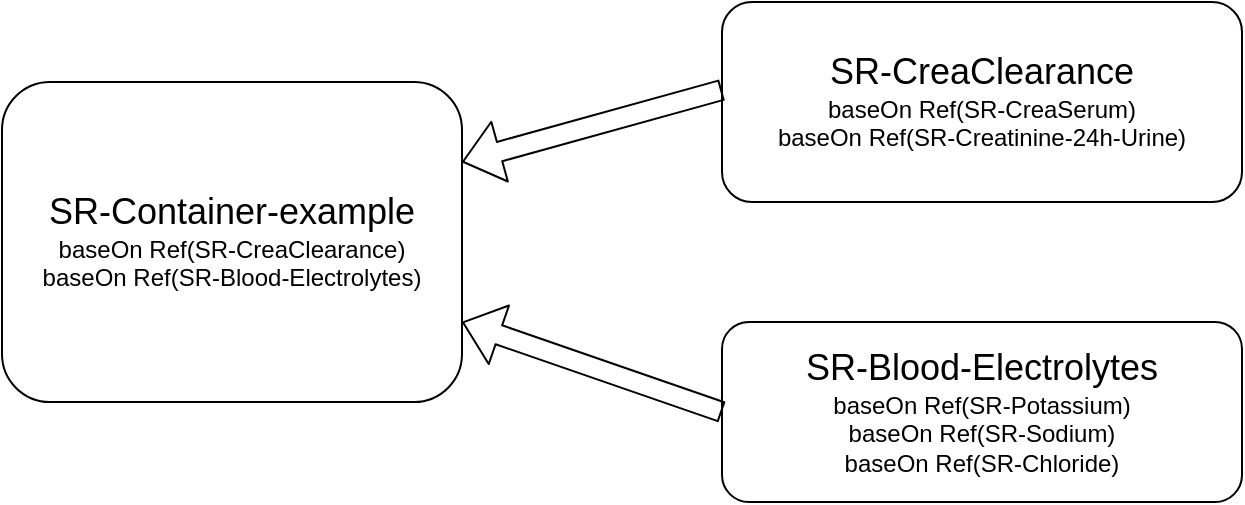 <mxfile version="12.2.4" pages="1"><diagram id="YMlq_rpiPk_4NpgGxUaE" name="Page-1"><mxGraphModel dx="865" dy="603" grid="1" gridSize="10" guides="1" tooltips="1" connect="1" arrows="1" fold="1" page="1" pageScale="1" pageWidth="827" pageHeight="1169" math="0" shadow="0"><root><mxCell id="0"/><mxCell id="1" parent="0"/><mxCell id="l0slOjgd0Ivm4ni68OgV-1" value="&lt;font style=&quot;font-size: 18px&quot;&gt;SR-Container-example&lt;br&gt;&lt;/font&gt;baseOn Ref(SR-CreaClearance)&lt;br&gt;baseOn Ref(SR-Blood-Electrolytes)" style="rounded=1;whiteSpace=wrap;html=1;" parent="1" vertex="1"><mxGeometry x="40" y="80" width="230" height="160" as="geometry"/></mxCell><mxCell id="l0slOjgd0Ivm4ni68OgV-2" value="&lt;font style=&quot;font-size: 18px&quot;&gt;SR-Blood-Electrolytes&lt;br&gt;&lt;/font&gt;baseOn Ref(SR-Potassium)&lt;br&gt;baseOn Ref(SR-Sodium)&lt;br&gt;baseOn Ref(SR-Chloride)" style="rounded=1;whiteSpace=wrap;html=1;" parent="1" vertex="1"><mxGeometry x="400" y="200" width="260" height="90" as="geometry"/></mxCell><mxCell id="l0slOjgd0Ivm4ni68OgV-3" value="&lt;font style=&quot;font-size: 18px&quot;&gt;SR-CreaClearance&lt;br&gt;&lt;/font&gt;baseOn Ref(SR-CreaSerum)&lt;br&gt;baseOn Ref(SR-Creatinine-24h-Urine)" style="rounded=1;whiteSpace=wrap;html=1;" parent="1" vertex="1"><mxGeometry x="400" y="40" width="260" height="100" as="geometry"/></mxCell><mxCell id="l0slOjgd0Ivm4ni68OgV-4" value="" style="shape=flexArrow;endArrow=classic;html=1;entryX=1;entryY=0.25;entryDx=0;entryDy=0;exitX=0;exitY=0.44;exitDx=0;exitDy=0;exitPerimeter=0;" parent="1" source="l0slOjgd0Ivm4ni68OgV-3" target="l0slOjgd0Ivm4ni68OgV-1" edge="1"><mxGeometry width="50" height="50" relative="1" as="geometry"><mxPoint x="390" y="90" as="sourcePoint"/><mxPoint x="340" y="50" as="targetPoint"/></mxGeometry></mxCell><mxCell id="l0slOjgd0Ivm4ni68OgV-5" value="" style="shape=flexArrow;endArrow=classic;html=1;exitX=0;exitY=0.5;exitDx=0;exitDy=0;entryX=1;entryY=0.75;entryDx=0;entryDy=0;" parent="1" source="l0slOjgd0Ivm4ni68OgV-2" target="l0slOjgd0Ivm4ni68OgV-1" edge="1"><mxGeometry width="50" height="50" relative="1" as="geometry"><mxPoint x="290" y="240" as="sourcePoint"/><mxPoint x="340" y="190" as="targetPoint"/></mxGeometry></mxCell></root></mxGraphModel></diagram></mxfile>